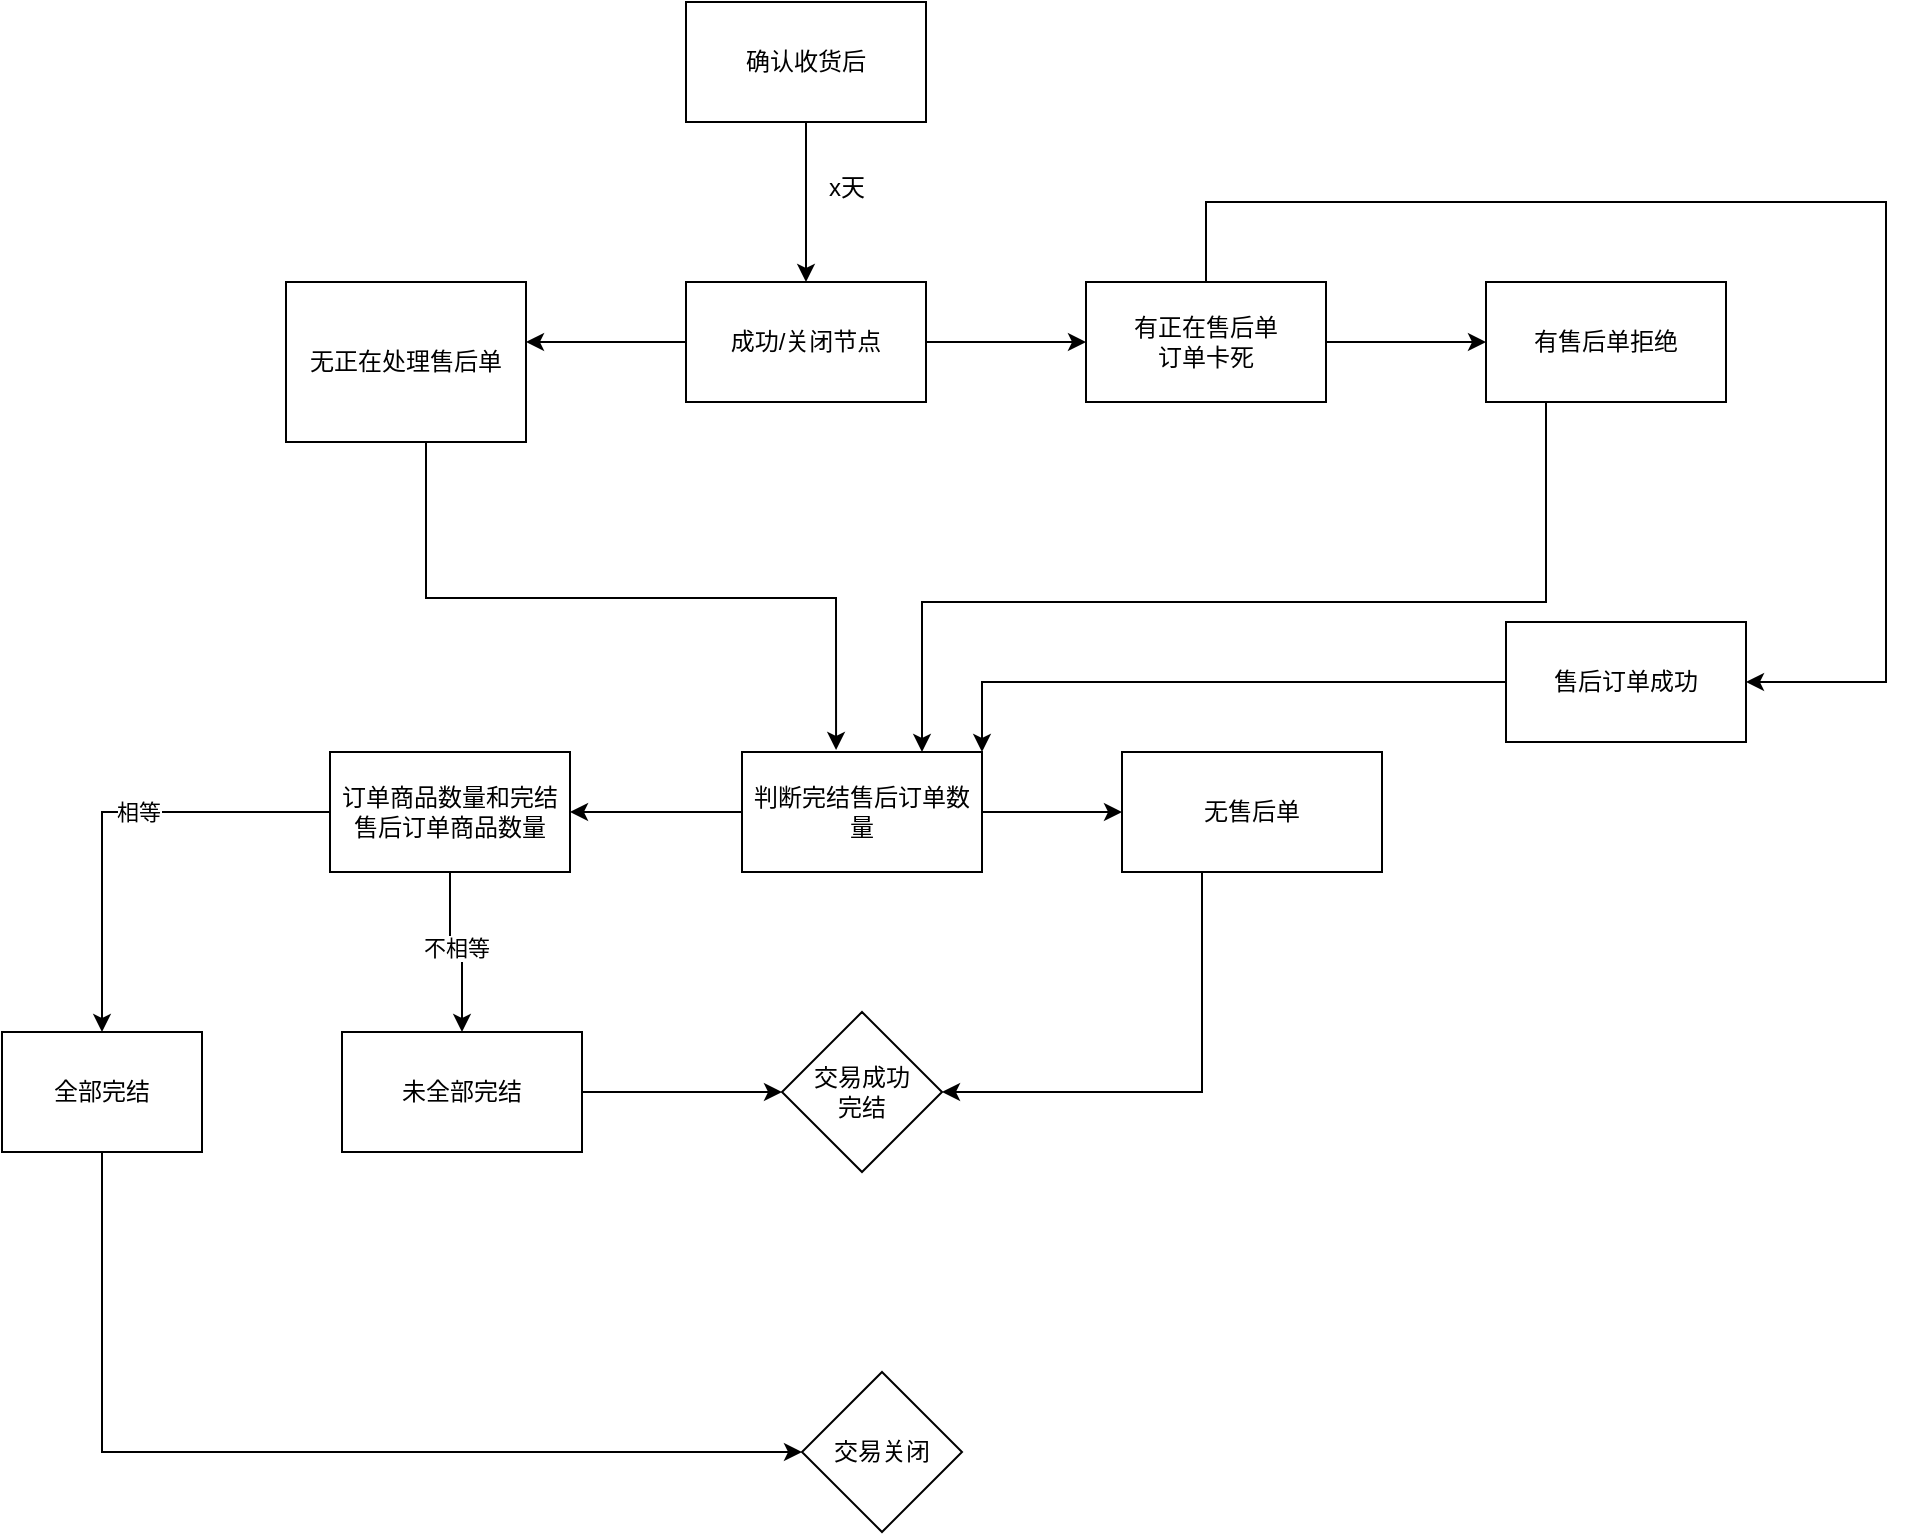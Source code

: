 <mxfile version="22.1.11" type="github" pages="2">
  <diagram id="6a731a19-8d31-9384-78a2-239565b7b9f0" name="Page-1">
    <mxGraphModel dx="2074" dy="1144" grid="0" gridSize="10" guides="1" tooltips="1" connect="1" arrows="1" fold="1" page="1" pageScale="1" pageWidth="1169" pageHeight="827" background="none" math="0" shadow="0">
      <root>
        <mxCell id="0" />
        <mxCell id="1" parent="0" />
        <mxCell id="QEQ535KXU6paSwzJvipk-61" value="" style="edgeStyle=orthogonalEdgeStyle;rounded=0;orthogonalLoop=1;jettySize=auto;html=1;" parent="1" source="QEQ535KXU6paSwzJvipk-59" target="QEQ535KXU6paSwzJvipk-60" edge="1">
          <mxGeometry relative="1" as="geometry" />
        </mxCell>
        <mxCell id="QEQ535KXU6paSwzJvipk-59" value="确认收货后" style="rounded=0;whiteSpace=wrap;html=1;" parent="1" vertex="1">
          <mxGeometry x="410" y="90" width="120" height="60" as="geometry" />
        </mxCell>
        <mxCell id="QEQ535KXU6paSwzJvipk-64" value="" style="edgeStyle=orthogonalEdgeStyle;rounded=0;orthogonalLoop=1;jettySize=auto;html=1;" parent="1" source="QEQ535KXU6paSwzJvipk-60" target="QEQ535KXU6paSwzJvipk-63" edge="1">
          <mxGeometry relative="1" as="geometry">
            <Array as="points">
              <mxPoint x="360" y="260" />
              <mxPoint x="360" y="260" />
            </Array>
          </mxGeometry>
        </mxCell>
        <mxCell id="QEQ535KXU6paSwzJvipk-74" value="" style="edgeStyle=orthogonalEdgeStyle;rounded=0;orthogonalLoop=1;jettySize=auto;html=1;" parent="1" source="QEQ535KXU6paSwzJvipk-60" target="QEQ535KXU6paSwzJvipk-73" edge="1">
          <mxGeometry relative="1" as="geometry" />
        </mxCell>
        <mxCell id="QEQ535KXU6paSwzJvipk-60" value="成功/关闭节点" style="rounded=0;whiteSpace=wrap;html=1;" parent="1" vertex="1">
          <mxGeometry x="410" y="230" width="120" height="60" as="geometry" />
        </mxCell>
        <mxCell id="QEQ535KXU6paSwzJvipk-62" value="x天" style="text;html=1;align=center;verticalAlign=middle;resizable=0;points=[];autosize=1;strokeColor=none;fillColor=none;" parent="1" vertex="1">
          <mxGeometry x="470" y="168" width="40" height="30" as="geometry" />
        </mxCell>
        <mxCell id="QEQ535KXU6paSwzJvipk-122" style="edgeStyle=orthogonalEdgeStyle;rounded=0;orthogonalLoop=1;jettySize=auto;html=1;exitX=1;exitY=1;exitDx=0;exitDy=0;entryX=0.392;entryY=-0.017;entryDx=0;entryDy=0;entryPerimeter=0;" parent="1" source="QEQ535KXU6paSwzJvipk-63" target="QEQ535KXU6paSwzJvipk-77" edge="1">
          <mxGeometry relative="1" as="geometry">
            <Array as="points">
              <mxPoint x="280" y="310" />
              <mxPoint x="280" y="388" />
              <mxPoint x="485" y="388" />
            </Array>
          </mxGeometry>
        </mxCell>
        <mxCell id="QEQ535KXU6paSwzJvipk-63" value="无正在处理售后单" style="rounded=0;whiteSpace=wrap;html=1;" parent="1" vertex="1">
          <mxGeometry x="210" y="230" width="120" height="80" as="geometry" />
        </mxCell>
        <mxCell id="QEQ535KXU6paSwzJvipk-72" value="交易成功&lt;br&gt;完结" style="rhombus;whiteSpace=wrap;html=1;" parent="1" vertex="1">
          <mxGeometry x="458" y="595" width="80" height="80" as="geometry" />
        </mxCell>
        <mxCell id="QEQ535KXU6paSwzJvipk-118" value="" style="edgeStyle=orthogonalEdgeStyle;rounded=0;orthogonalLoop=1;jettySize=auto;html=1;" parent="1" source="QEQ535KXU6paSwzJvipk-73" target="QEQ535KXU6paSwzJvipk-106" edge="1">
          <mxGeometry relative="1" as="geometry">
            <Array as="points">
              <mxPoint x="670" y="190" />
              <mxPoint x="1010" y="190" />
              <mxPoint x="1010" y="430" />
            </Array>
          </mxGeometry>
        </mxCell>
        <mxCell id="QEQ535KXU6paSwzJvipk-120" value="" style="edgeStyle=orthogonalEdgeStyle;rounded=0;orthogonalLoop=1;jettySize=auto;html=1;" parent="1" source="QEQ535KXU6paSwzJvipk-73" target="QEQ535KXU6paSwzJvipk-119" edge="1">
          <mxGeometry relative="1" as="geometry" />
        </mxCell>
        <mxCell id="QEQ535KXU6paSwzJvipk-73" value="有正在售后单&lt;br&gt;订单卡死" style="rounded=0;whiteSpace=wrap;html=1;" parent="1" vertex="1">
          <mxGeometry x="610" y="230" width="120" height="60" as="geometry" />
        </mxCell>
        <mxCell id="QEQ535KXU6paSwzJvipk-81" value="" style="edgeStyle=orthogonalEdgeStyle;rounded=0;orthogonalLoop=1;jettySize=auto;html=1;" parent="1" source="QEQ535KXU6paSwzJvipk-77" target="QEQ535KXU6paSwzJvipk-80" edge="1">
          <mxGeometry relative="1" as="geometry" />
        </mxCell>
        <mxCell id="QEQ535KXU6paSwzJvipk-83" value="" style="edgeStyle=orthogonalEdgeStyle;rounded=0;orthogonalLoop=1;jettySize=auto;html=1;" parent="1" source="QEQ535KXU6paSwzJvipk-77" target="QEQ535KXU6paSwzJvipk-82" edge="1">
          <mxGeometry relative="1" as="geometry" />
        </mxCell>
        <mxCell id="QEQ535KXU6paSwzJvipk-77" value="判断完结售后订单数量&lt;br&gt;" style="whiteSpace=wrap;html=1;rounded=0;" parent="1" vertex="1">
          <mxGeometry x="438" y="465" width="120" height="60" as="geometry" />
        </mxCell>
        <mxCell id="QEQ535KXU6paSwzJvipk-89" value="" style="edgeStyle=orthogonalEdgeStyle;rounded=0;orthogonalLoop=1;jettySize=auto;html=1;" parent="1" source="QEQ535KXU6paSwzJvipk-80" target="QEQ535KXU6paSwzJvipk-88" edge="1">
          <mxGeometry relative="1" as="geometry" />
        </mxCell>
        <mxCell id="sFRIHhsEzlGVuzLUQ37a-4" value="不相等" style="edgeLabel;html=1;align=center;verticalAlign=middle;resizable=0;points=[];" parent="QEQ535KXU6paSwzJvipk-89" vertex="1" connectable="0">
          <mxGeometry y="2" relative="1" as="geometry">
            <mxPoint as="offset" />
          </mxGeometry>
        </mxCell>
        <mxCell id="QEQ535KXU6paSwzJvipk-91" value="" style="edgeStyle=orthogonalEdgeStyle;rounded=0;orthogonalLoop=1;jettySize=auto;html=1;" parent="1" source="QEQ535KXU6paSwzJvipk-80" target="QEQ535KXU6paSwzJvipk-90" edge="1">
          <mxGeometry relative="1" as="geometry" />
        </mxCell>
        <mxCell id="sFRIHhsEzlGVuzLUQ37a-3" value="相等&lt;br&gt;" style="edgeLabel;html=1;align=center;verticalAlign=middle;resizable=0;points=[];" parent="QEQ535KXU6paSwzJvipk-91" vertex="1" connectable="0">
          <mxGeometry x="-0.143" relative="1" as="geometry">
            <mxPoint as="offset" />
          </mxGeometry>
        </mxCell>
        <mxCell id="QEQ535KXU6paSwzJvipk-80" value="订单商品数量和完结售后订单商品数量" style="whiteSpace=wrap;html=1;rounded=0;" parent="1" vertex="1">
          <mxGeometry x="232" y="465" width="120" height="60" as="geometry" />
        </mxCell>
        <mxCell id="QEQ535KXU6paSwzJvipk-85" value="" style="edgeStyle=orthogonalEdgeStyle;rounded=0;orthogonalLoop=1;jettySize=auto;html=1;entryX=1;entryY=0.5;entryDx=0;entryDy=0;" parent="1" source="QEQ535KXU6paSwzJvipk-82" target="QEQ535KXU6paSwzJvipk-72" edge="1">
          <mxGeometry relative="1" as="geometry">
            <mxPoint x="698" y="595" as="targetPoint" />
            <Array as="points">
              <mxPoint x="668" y="635" />
            </Array>
          </mxGeometry>
        </mxCell>
        <mxCell id="QEQ535KXU6paSwzJvipk-82" value="无售后单" style="whiteSpace=wrap;html=1;rounded=0;" parent="1" vertex="1">
          <mxGeometry x="628" y="465" width="130" height="60" as="geometry" />
        </mxCell>
        <mxCell id="QEQ535KXU6paSwzJvipk-92" value="" style="edgeStyle=orthogonalEdgeStyle;rounded=0;orthogonalLoop=1;jettySize=auto;html=1;" parent="1" source="QEQ535KXU6paSwzJvipk-88" target="QEQ535KXU6paSwzJvipk-72" edge="1">
          <mxGeometry relative="1" as="geometry" />
        </mxCell>
        <mxCell id="QEQ535KXU6paSwzJvipk-88" value="未全部完结" style="whiteSpace=wrap;html=1;rounded=0;" parent="1" vertex="1">
          <mxGeometry x="238" y="605" width="120" height="60" as="geometry" />
        </mxCell>
        <mxCell id="QEQ535KXU6paSwzJvipk-105" style="edgeStyle=orthogonalEdgeStyle;rounded=0;orthogonalLoop=1;jettySize=auto;html=1;exitX=0.5;exitY=1;exitDx=0;exitDy=0;entryX=0;entryY=0.5;entryDx=0;entryDy=0;" parent="1" source="QEQ535KXU6paSwzJvipk-90" target="QEQ535KXU6paSwzJvipk-94" edge="1">
          <mxGeometry relative="1" as="geometry" />
        </mxCell>
        <mxCell id="QEQ535KXU6paSwzJvipk-90" value="全部完结" style="whiteSpace=wrap;html=1;rounded=0;" parent="1" vertex="1">
          <mxGeometry x="68" y="605" width="100" height="60" as="geometry" />
        </mxCell>
        <mxCell id="QEQ535KXU6paSwzJvipk-94" value="交易关闭" style="rhombus;whiteSpace=wrap;html=1;" parent="1" vertex="1">
          <mxGeometry x="468" y="775" width="80" height="80" as="geometry" />
        </mxCell>
        <mxCell id="QEQ535KXU6paSwzJvipk-113" style="edgeStyle=orthogonalEdgeStyle;rounded=0;orthogonalLoop=1;jettySize=auto;html=1;exitX=0;exitY=0.5;exitDx=0;exitDy=0;entryX=1;entryY=0;entryDx=0;entryDy=0;" parent="1" source="QEQ535KXU6paSwzJvipk-106" target="QEQ535KXU6paSwzJvipk-77" edge="1">
          <mxGeometry relative="1" as="geometry">
            <mxPoint x="550" y="430" as="targetPoint" />
          </mxGeometry>
        </mxCell>
        <mxCell id="QEQ535KXU6paSwzJvipk-106" value="售后订单成功" style="rounded=0;whiteSpace=wrap;html=1;" parent="1" vertex="1">
          <mxGeometry x="820" y="400" width="120" height="60" as="geometry" />
        </mxCell>
        <mxCell id="QEQ535KXU6paSwzJvipk-121" style="edgeStyle=orthogonalEdgeStyle;rounded=0;orthogonalLoop=1;jettySize=auto;html=1;exitX=0;exitY=1;exitDx=0;exitDy=0;entryX=0.75;entryY=0;entryDx=0;entryDy=0;" parent="1" source="QEQ535KXU6paSwzJvipk-119" target="QEQ535KXU6paSwzJvipk-77" edge="1">
          <mxGeometry relative="1" as="geometry">
            <Array as="points">
              <mxPoint x="840" y="290" />
              <mxPoint x="840" y="390" />
              <mxPoint x="528" y="390" />
            </Array>
          </mxGeometry>
        </mxCell>
        <mxCell id="QEQ535KXU6paSwzJvipk-119" value="有售后单拒绝&lt;br&gt;" style="rounded=0;whiteSpace=wrap;html=1;" parent="1" vertex="1">
          <mxGeometry x="810" y="230" width="120" height="60" as="geometry" />
        </mxCell>
      </root>
    </mxGraphModel>
  </diagram>
  <diagram id="bWGxRsA-Bu9-mMKKw3x6" name="第 2 页">
    <mxGraphModel dx="2074" dy="1144" grid="1" gridSize="10" guides="1" tooltips="1" connect="1" arrows="1" fold="1" page="1" pageScale="1" pageWidth="827" pageHeight="1169" math="0" shadow="0">
      <root>
        <mxCell id="0" />
        <mxCell id="1" parent="0" />
      </root>
    </mxGraphModel>
  </diagram>
</mxfile>
